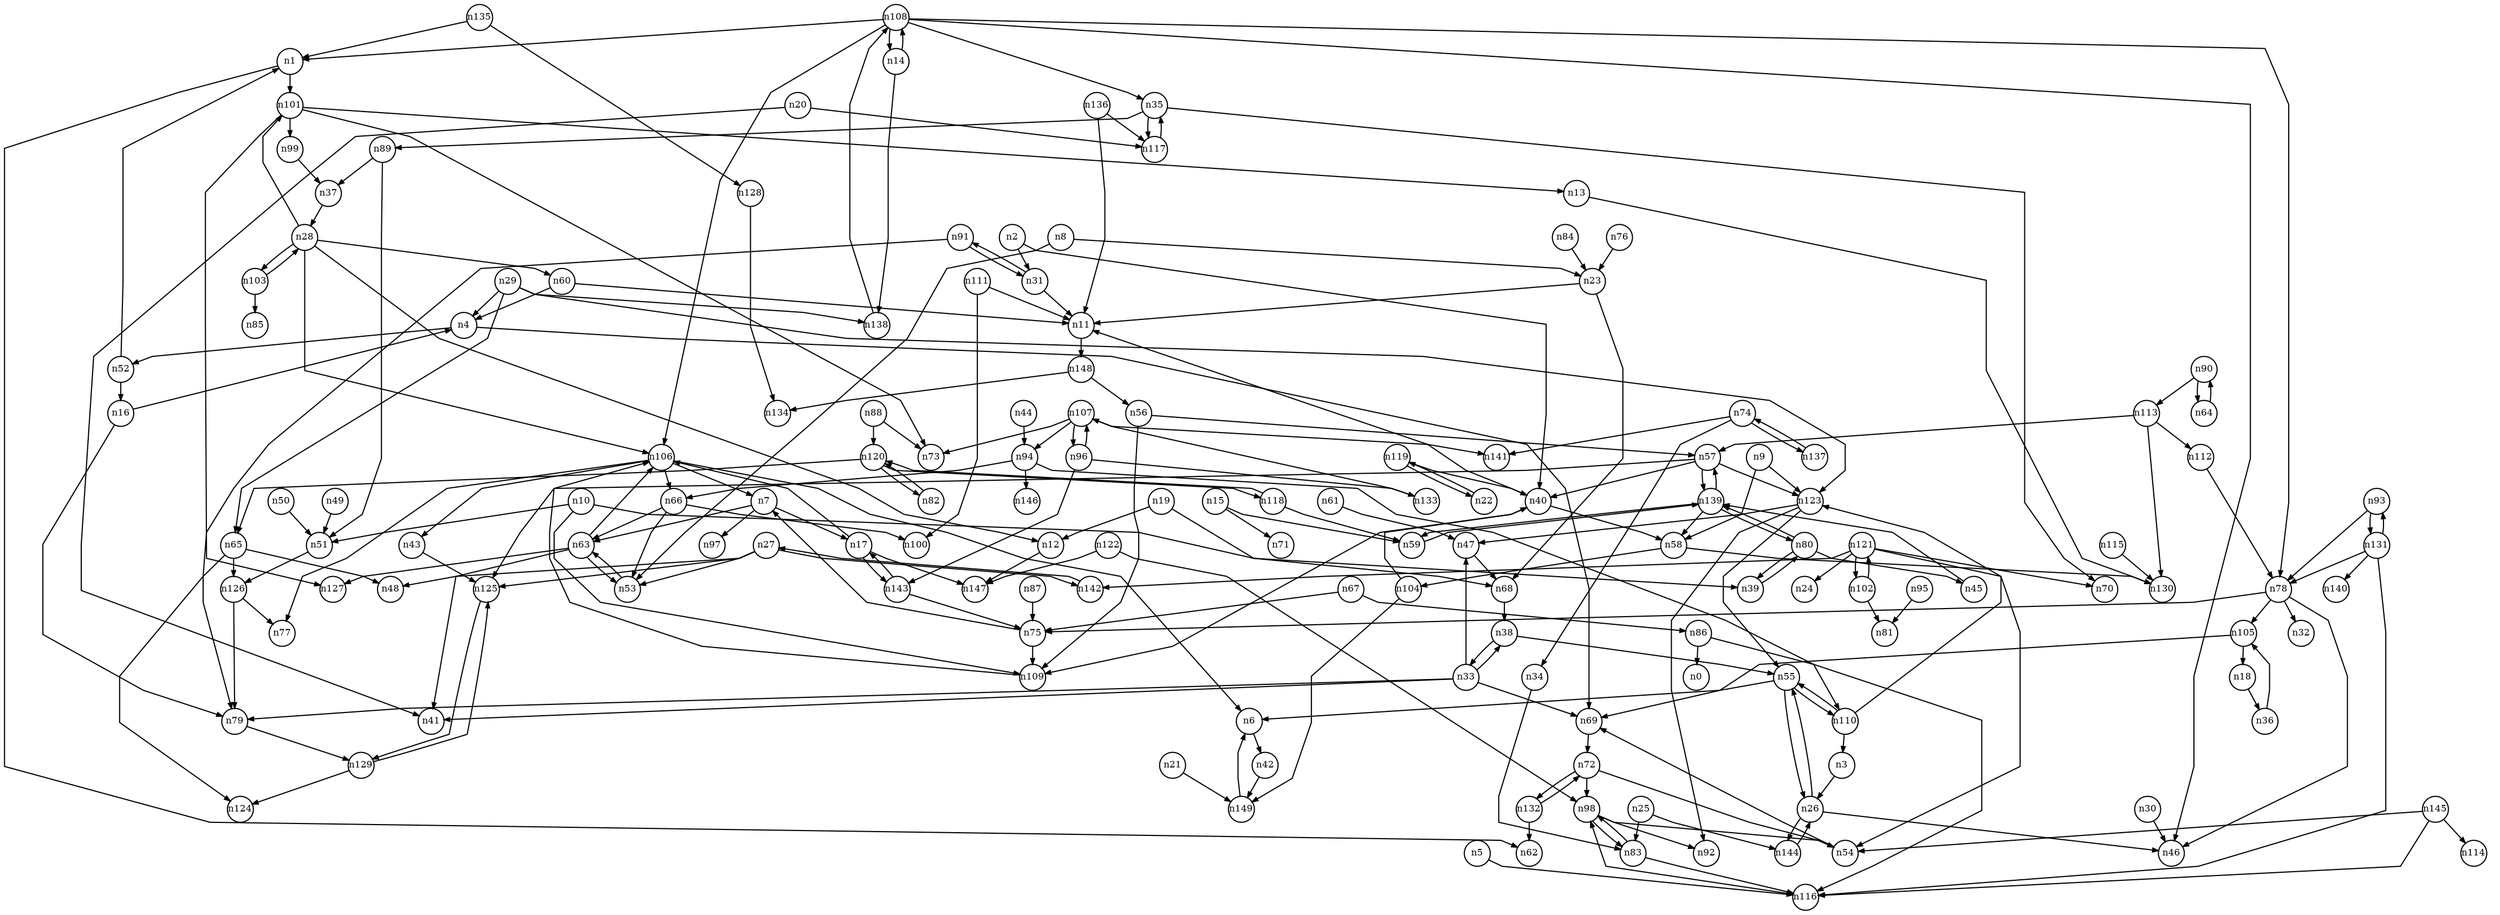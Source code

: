 digraph G{
splines=polyline;
ranksep=0.22;
nodesep=0.22;
nodesize=0.32;
fontsize=8
edge [arrowsize=0.5]
node [fontsize=8 shape=circle width=0.32 fixedsize=shape];

n1 -> n62
n1 -> n101
n101 -> n13
n101 -> n73
n101 -> n99
n101 -> n127
n31 -> n11
n31 -> n91
n2 -> n31
n2 -> n40
n40 -> n11
n40 -> n58
n40 -> n109
n69 -> n72
n4 -> n69
n4 -> n52
n116 -> n98
n5 -> n116
n42 -> n149
n6 -> n42
n17 -> n143
n17 -> n147
n17 -> n106
n7 -> n17
n7 -> n97
n7 -> n63
n23 -> n11
n23 -> n68
n8 -> n23
n8 -> n53
n53 -> n63
n58 -> n130
n58 -> n104
n9 -> n58
n9 -> n123
n123 -> n47
n123 -> n92
n123 -> n55
n39 -> n80
n10 -> n39
n10 -> n51
n10 -> n109
n51 -> n126
n109 -> n106
n12 -> n147
n13 -> n130
n138 -> n108
n14 -> n138
n14 -> n108
n59 -> n139
n15 -> n59
n15 -> n71
n16 -> n4
n16 -> n79
n79 -> n129
n143 -> n75
n143 -> n17
n36 -> n105
n18 -> n36
n19 -> n12
n19 -> n68
n68 -> n38
n20 -> n41
n20 -> n117
n117 -> n35
n149 -> n6
n21 -> n149
n11 -> n148
n83 -> n116
n83 -> n98
n25 -> n83
n25 -> n144
n144 -> n26
n26 -> n46
n26 -> n55
n26 -> n144
n55 -> n6
n55 -> n110
n55 -> n26
n27 -> n48
n27 -> n53
n27 -> n125
n27 -> n142
n125 -> n129
n142 -> n27
n28 -> n12
n28 -> n60
n28 -> n101
n28 -> n103
n28 -> n106
n60 -> n4
n60 -> n11
n103 -> n85
n103 -> n28
n106 -> n6
n106 -> n7
n106 -> n43
n106 -> n66
n106 -> n77
n29 -> n4
n29 -> n65
n29 -> n123
n29 -> n138
n65 -> n48
n65 -> n124
n65 -> n126
n30 -> n46
n33 -> n41
n33 -> n47
n33 -> n69
n33 -> n79
n33 -> n38
n47 -> n68
n34 -> n83
n35 -> n70
n35 -> n89
n35 -> n117
n89 -> n37
n89 -> n51
n105 -> n69
n105 -> n18
n38 -> n33
n38 -> n55
n43 -> n125
n94 -> n66
n94 -> n110
n94 -> n146
n44 -> n94
n49 -> n51
n50 -> n51
n126 -> n77
n126 -> n79
n52 -> n1
n52 -> n16
n54 -> n69
n110 -> n3
n110 -> n123
n110 -> n55
n57 -> n40
n57 -> n123
n57 -> n125
n57 -> n139
n56 -> n57
n56 -> n109
n61 -> n47
n63 -> n41
n63 -> n53
n63 -> n106
n63 -> n127
n66 -> n53
n66 -> n100
n66 -> n63
n75 -> n109
n75 -> n7
n67 -> n75
n67 -> n86
n86 -> n0
n86 -> n116
n72 -> n54
n72 -> n98
n72 -> n132
n98 -> n54
n98 -> n83
n98 -> n92
n74 -> n34
n74 -> n137
n74 -> n141
n137 -> n74
n76 -> n23
n78 -> n32
n78 -> n46
n78 -> n75
n78 -> n105
n129 -> n124
n129 -> n125
n80 -> n39
n80 -> n45
n80 -> n139
n45 -> n139
n84 -> n23
n87 -> n75
n88 -> n73
n88 -> n120
n120 -> n65
n120 -> n82
n120 -> n118
n37 -> n28
n64 -> n90
n90 -> n64
n90 -> n113
n113 -> n57
n113 -> n112
n113 -> n130
n91 -> n31
n91 -> n79
n93 -> n78
n93 -> n131
n95 -> n81
n133 -> n107
n96 -> n133
n96 -> n143
n96 -> n107
n99 -> n37
n102 -> n81
n102 -> n121
n121 -> n24
n121 -> n54
n121 -> n70
n121 -> n142
n121 -> n102
n104 -> n40
n104 -> n149
n107 -> n73
n107 -> n94
n107 -> n96
n107 -> n141
n108 -> n1
n108 -> n14
n108 -> n35
n108 -> n46
n108 -> n78
n108 -> n106
n3 -> n26
n111 -> n11
n111 -> n100
n112 -> n78
n115 -> n130
n118 -> n59
n118 -> n120
n22 -> n119
n119 -> n22
n119 -> n40
n82 -> n120
n122 -> n98
n122 -> n147
n128 -> n134
n131 -> n78
n131 -> n93
n131 -> n116
n131 -> n140
n132 -> n62
n132 -> n72
n135 -> n1
n135 -> n128
n136 -> n11
n136 -> n117
n139 -> n57
n139 -> n58
n139 -> n59
n139 -> n80
n145 -> n54
n145 -> n114
n145 -> n116
n148 -> n56
n148 -> n134
}
